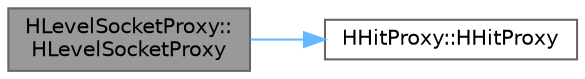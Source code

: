 digraph "HLevelSocketProxy::HLevelSocketProxy"
{
 // INTERACTIVE_SVG=YES
 // LATEX_PDF_SIZE
  bgcolor="transparent";
  edge [fontname=Helvetica,fontsize=10,labelfontname=Helvetica,labelfontsize=10];
  node [fontname=Helvetica,fontsize=10,shape=box,height=0.2,width=0.4];
  rankdir="LR";
  Node1 [id="Node000001",label="HLevelSocketProxy::\lHLevelSocketProxy",height=0.2,width=0.4,color="gray40", fillcolor="grey60", style="filled", fontcolor="black",tooltip=" "];
  Node1 -> Node2 [id="edge1_Node000001_Node000002",color="steelblue1",style="solid",tooltip=" "];
  Node2 [id="Node000002",label="HHitProxy::HHitProxy",height=0.2,width=0.4,color="grey40", fillcolor="white", style="filled",URL="$df/dfa/classHHitProxy.html#a73a89080ffbfb03f68be6c5be4db0cfe",tooltip=" "];
}
